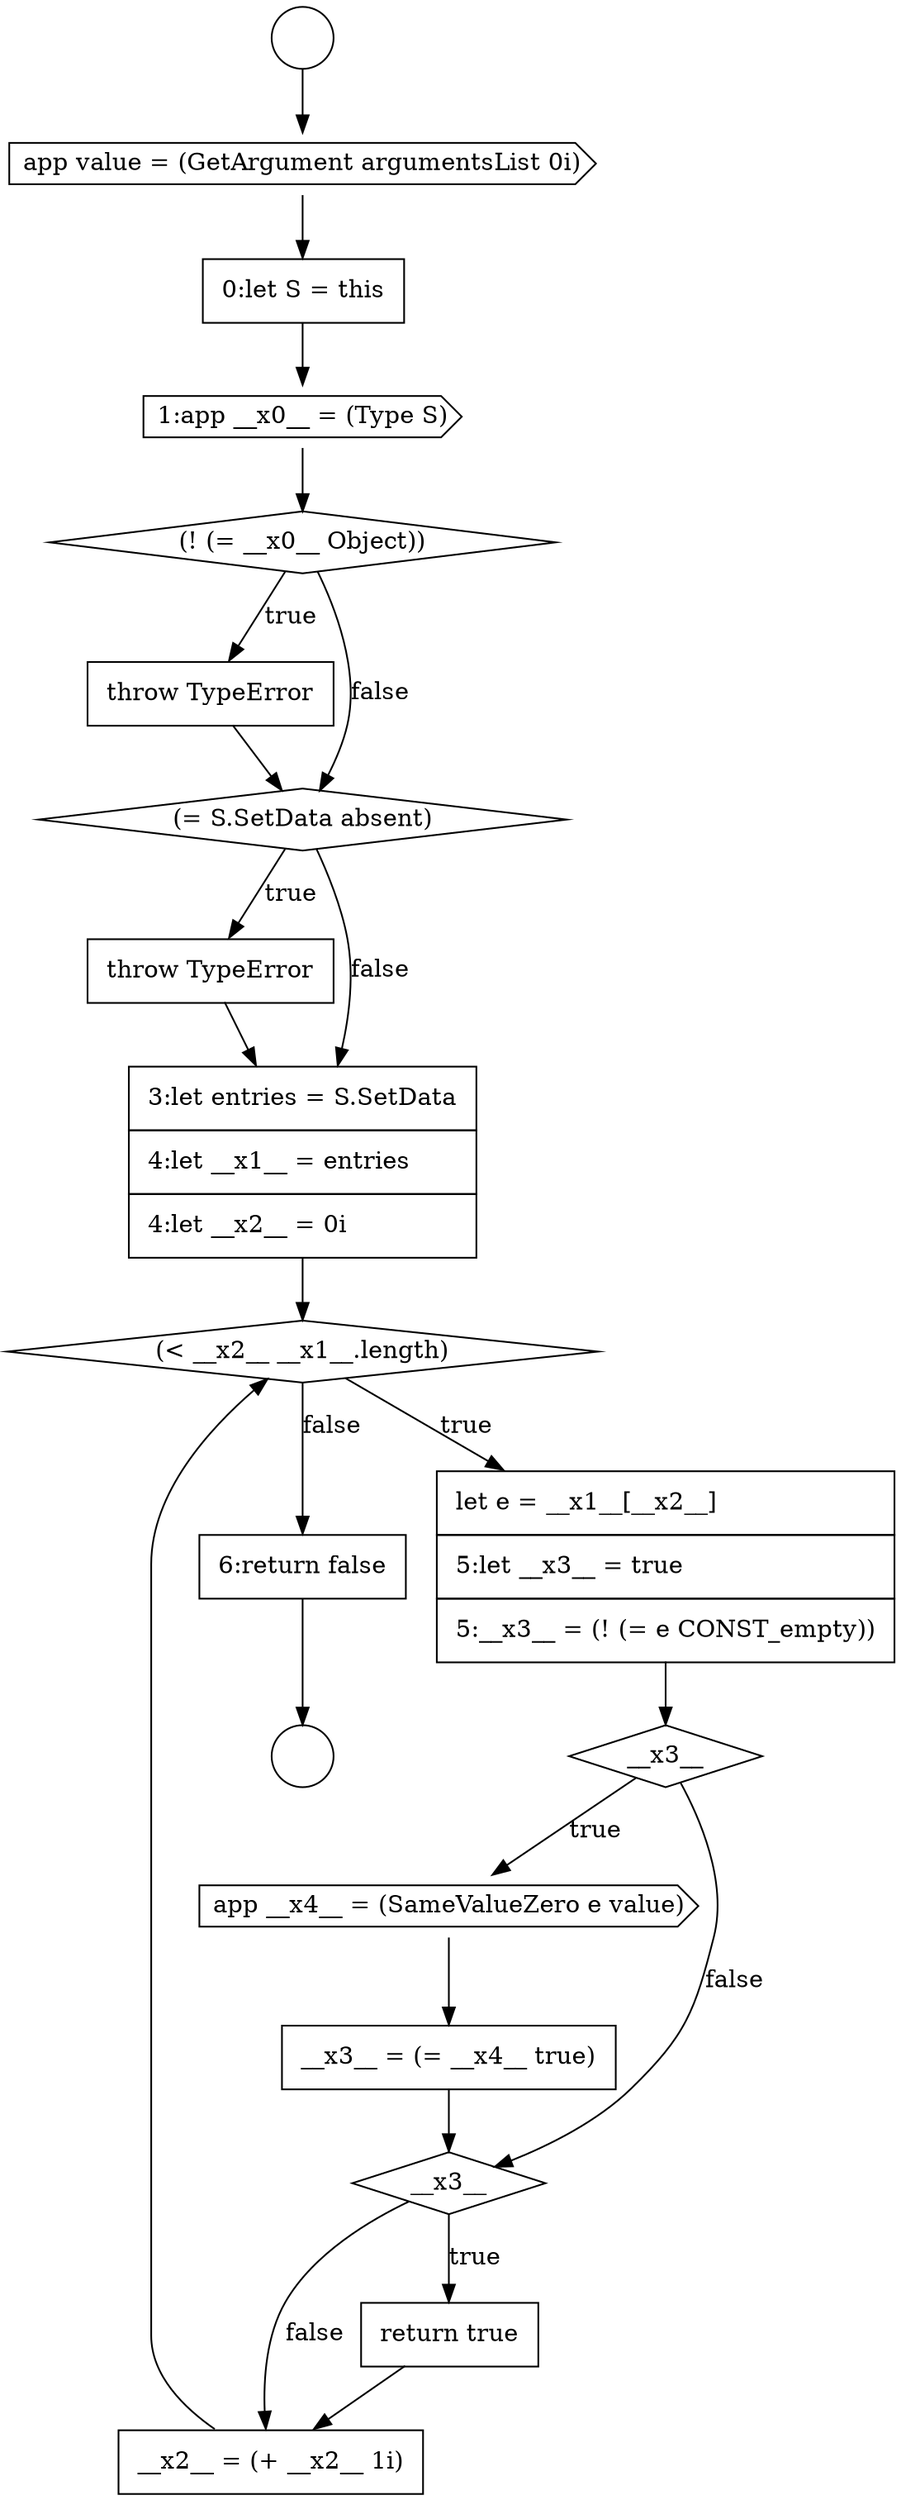 digraph {
  node15115 [shape=cds, label=<<font color="black">app value = (GetArgument argumentsList 0i)</font>> color="black" fillcolor="white" style=filled]
  node15130 [shape=none, margin=0, label=<<font color="black">
    <table border="0" cellborder="1" cellspacing="0" cellpadding="10">
      <tr><td align="left">__x2__ = (+ __x2__ 1i)</td></tr>
    </table>
  </font>> color="black" fillcolor="white" style=filled]
  node15119 [shape=none, margin=0, label=<<font color="black">
    <table border="0" cellborder="1" cellspacing="0" cellpadding="10">
      <tr><td align="left">throw TypeError</td></tr>
    </table>
  </font>> color="black" fillcolor="white" style=filled]
  node15125 [shape=diamond, label=<<font color="black">__x3__</font>> color="black" fillcolor="white" style=filled]
  node15118 [shape=diamond, label=<<font color="black">(! (= __x0__ Object))</font>> color="black" fillcolor="white" style=filled]
  node15129 [shape=none, margin=0, label=<<font color="black">
    <table border="0" cellborder="1" cellspacing="0" cellpadding="10">
      <tr><td align="left">return true</td></tr>
    </table>
  </font>> color="black" fillcolor="white" style=filled]
  node15114 [shape=circle label=" " color="black" fillcolor="white" style=filled]
  node15126 [shape=cds, label=<<font color="black">app __x4__ = (SameValueZero e value)</font>> color="black" fillcolor="white" style=filled]
  node15121 [shape=none, margin=0, label=<<font color="black">
    <table border="0" cellborder="1" cellspacing="0" cellpadding="10">
      <tr><td align="left">throw TypeError</td></tr>
    </table>
  </font>> color="black" fillcolor="white" style=filled]
  node15117 [shape=cds, label=<<font color="black">1:app __x0__ = (Type S)</font>> color="black" fillcolor="white" style=filled]
  node15113 [shape=circle label=" " color="black" fillcolor="white" style=filled]
  node15122 [shape=none, margin=0, label=<<font color="black">
    <table border="0" cellborder="1" cellspacing="0" cellpadding="10">
      <tr><td align="left">3:let entries = S.SetData</td></tr>
      <tr><td align="left">4:let __x1__ = entries</td></tr>
      <tr><td align="left">4:let __x2__ = 0i</td></tr>
    </table>
  </font>> color="black" fillcolor="white" style=filled]
  node15127 [shape=none, margin=0, label=<<font color="black">
    <table border="0" cellborder="1" cellspacing="0" cellpadding="10">
      <tr><td align="left">__x3__ = (= __x4__ true)</td></tr>
    </table>
  </font>> color="black" fillcolor="white" style=filled]
  node15116 [shape=none, margin=0, label=<<font color="black">
    <table border="0" cellborder="1" cellspacing="0" cellpadding="10">
      <tr><td align="left">0:let S = this</td></tr>
    </table>
  </font>> color="black" fillcolor="white" style=filled]
  node15131 [shape=none, margin=0, label=<<font color="black">
    <table border="0" cellborder="1" cellspacing="0" cellpadding="10">
      <tr><td align="left">6:return false</td></tr>
    </table>
  </font>> color="black" fillcolor="white" style=filled]
  node15120 [shape=diamond, label=<<font color="black">(= S.SetData absent)</font>> color="black" fillcolor="white" style=filled]
  node15124 [shape=none, margin=0, label=<<font color="black">
    <table border="0" cellborder="1" cellspacing="0" cellpadding="10">
      <tr><td align="left">let e = __x1__[__x2__]</td></tr>
      <tr><td align="left">5:let __x3__ = true</td></tr>
      <tr><td align="left">5:__x3__ = (! (= e CONST_empty))</td></tr>
    </table>
  </font>> color="black" fillcolor="white" style=filled]
  node15123 [shape=diamond, label=<<font color="black">(&lt; __x2__ __x1__.length)</font>> color="black" fillcolor="white" style=filled]
  node15128 [shape=diamond, label=<<font color="black">__x3__</font>> color="black" fillcolor="white" style=filled]
  node15123 -> node15124 [label=<<font color="black">true</font>> color="black"]
  node15123 -> node15131 [label=<<font color="black">false</font>> color="black"]
  node15116 -> node15117 [ color="black"]
  node15124 -> node15125 [ color="black"]
  node15125 -> node15126 [label=<<font color="black">true</font>> color="black"]
  node15125 -> node15128 [label=<<font color="black">false</font>> color="black"]
  node15127 -> node15128 [ color="black"]
  node15120 -> node15121 [label=<<font color="black">true</font>> color="black"]
  node15120 -> node15122 [label=<<font color="black">false</font>> color="black"]
  node15122 -> node15123 [ color="black"]
  node15119 -> node15120 [ color="black"]
  node15129 -> node15130 [ color="black"]
  node15118 -> node15119 [label=<<font color="black">true</font>> color="black"]
  node15118 -> node15120 [label=<<font color="black">false</font>> color="black"]
  node15131 -> node15114 [ color="black"]
  node15115 -> node15116 [ color="black"]
  node15121 -> node15122 [ color="black"]
  node15130 -> node15123 [ color="black"]
  node15126 -> node15127 [ color="black"]
  node15128 -> node15129 [label=<<font color="black">true</font>> color="black"]
  node15128 -> node15130 [label=<<font color="black">false</font>> color="black"]
  node15113 -> node15115 [ color="black"]
  node15117 -> node15118 [ color="black"]
}
